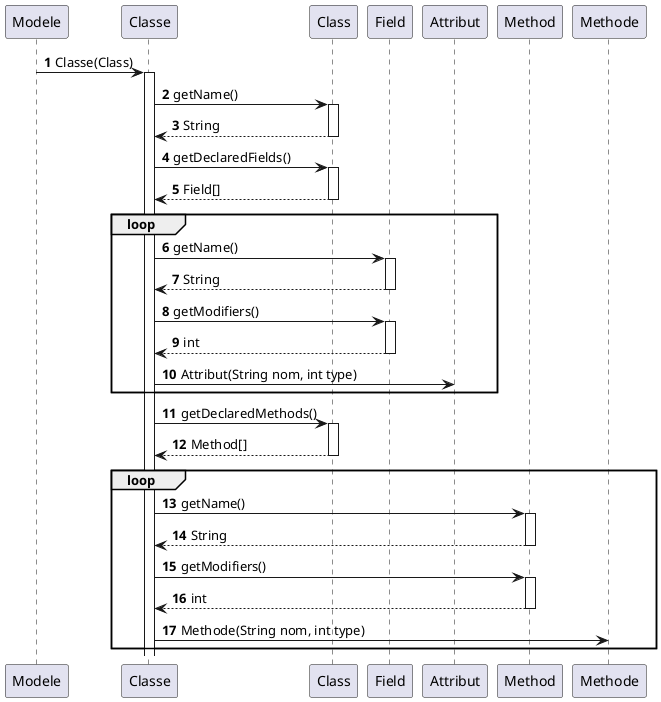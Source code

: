 @startuml
'https://plantuml.com/sequence-diagram

autonumber

Modele -> Classe: Classe(Class)
activate Classe
Classe -> Class: getName()
activate Class
Class --> Classe:String
deactivate Class
Classe -> Class:getDeclaredFields()
activate Class
Class --> Classe:Field[]
deactivate Class
loop
Classe -> Field:getName()
activate Field
Field --> Classe:String
deactivate Field
Classe -> Field:getModifiers()
activate Field
Field --> Classe:int
deactivate Field
Classe -> Attribut: Attribut(String nom, int type)
end
Classe -> Class:getDeclaredMethods()
activate Class
Class --> Classe:Method[]
deactivate Class
loop
Classe -> Method:getName()
activate Method
Method --> Classe:String
deactivate Method
Classe -> Method:getModifiers()
activate Method
Method --> Classe:int
deactivate Method
Classe -> Methode: Methode(String nom, int type)
end

@enduml